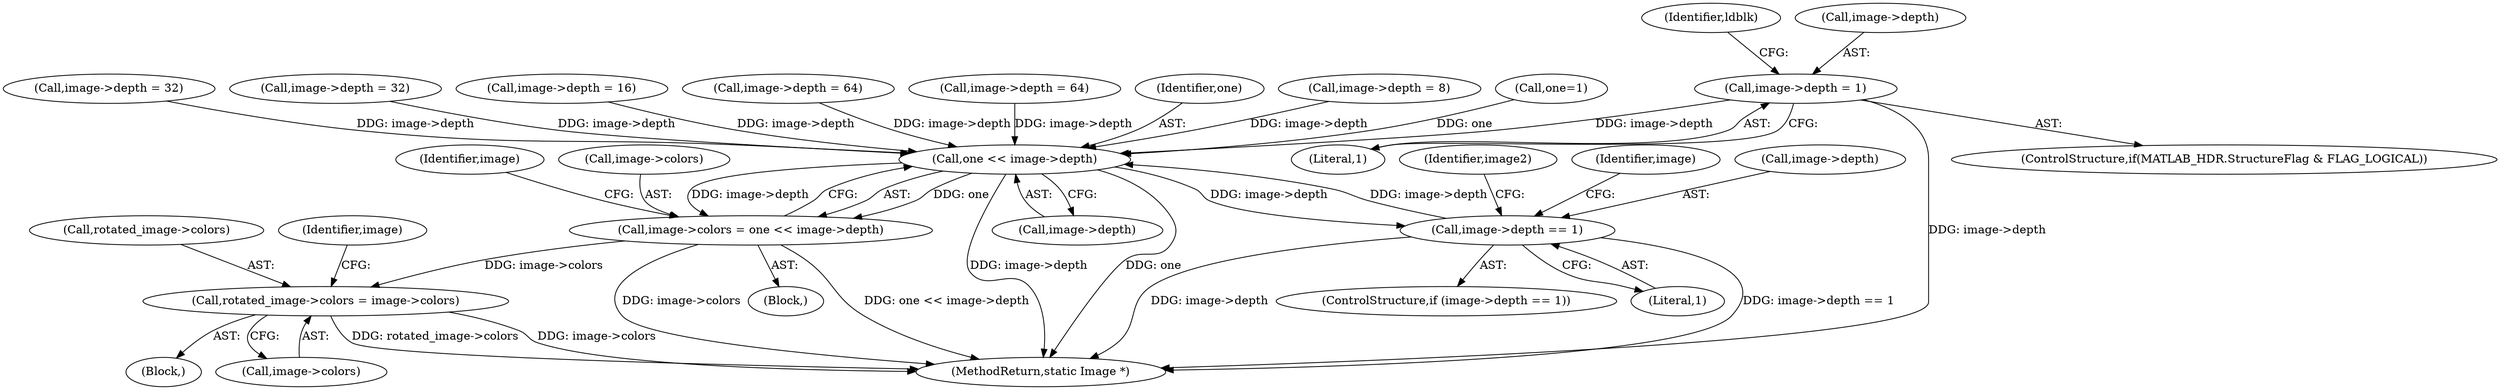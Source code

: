 digraph "0_ImageMagick_f3b483e8b054c50149912523b4773687e18afe25@pointer" {
"1000774" [label="(Call,image->depth = 1)"];
"1000965" [label="(Call,one << image->depth)"];
"1000961" [label="(Call,image->colors = one << image->depth)"];
"1001510" [label="(Call,rotated_image->colors = image->colors)"];
"1001454" [label="(Call,image->depth == 1)"];
"1001458" [label="(Literal,1)"];
"1000768" [label="(ControlStructure,if(MATLAB_HDR.StructureFlag & FLAG_LOGICAL))"];
"1001483" [label="(Block,)"];
"1001466" [label="(Identifier,image2)"];
"1000786" [label="(Identifier,ldblk)"];
"1001453" [label="(ControlStructure,if (image->depth == 1))"];
"1000838" [label="(Call,image->depth = 64)"];
"1000966" [label="(Identifier,one)"];
"1001511" [label="(Call,rotated_image->colors)"];
"1000967" [label="(Call,image->depth)"];
"1000780" [label="(Call,image->depth = 8)"];
"1000382" [label="(Block,)"];
"1001461" [label="(Identifier,image)"];
"1000965" [label="(Call,one << image->depth)"];
"1000775" [label="(Call,image->depth)"];
"1001510" [label="(Call,rotated_image->colors = image->colors)"];
"1000962" [label="(Call,image->colors)"];
"1000778" [label="(Literal,1)"];
"1000958" [label="(Call,one=1)"];
"1001455" [label="(Call,image->depth)"];
"1000818" [label="(Call,image->depth = 32)"];
"1000857" [label="(Call,image->depth = 32)"];
"1000961" [label="(Call,image->colors = one << image->depth)"];
"1000798" [label="(Call,image->depth = 16)"];
"1001519" [label="(Identifier,image)"];
"1001781" [label="(MethodReturn,static Image *)"];
"1000774" [label="(Call,image->depth = 1)"];
"1000974" [label="(Identifier,image)"];
"1001454" [label="(Call,image->depth == 1)"];
"1001514" [label="(Call,image->colors)"];
"1000889" [label="(Call,image->depth = 64)"];
"1000774" -> "1000768"  [label="AST: "];
"1000774" -> "1000778"  [label="CFG: "];
"1000775" -> "1000774"  [label="AST: "];
"1000778" -> "1000774"  [label="AST: "];
"1000786" -> "1000774"  [label="CFG: "];
"1000774" -> "1001781"  [label="DDG: image->depth"];
"1000774" -> "1000965"  [label="DDG: image->depth"];
"1000965" -> "1000961"  [label="AST: "];
"1000965" -> "1000967"  [label="CFG: "];
"1000966" -> "1000965"  [label="AST: "];
"1000967" -> "1000965"  [label="AST: "];
"1000961" -> "1000965"  [label="CFG: "];
"1000965" -> "1001781"  [label="DDG: image->depth"];
"1000965" -> "1001781"  [label="DDG: one"];
"1000965" -> "1000961"  [label="DDG: one"];
"1000965" -> "1000961"  [label="DDG: image->depth"];
"1000958" -> "1000965"  [label="DDG: one"];
"1000857" -> "1000965"  [label="DDG: image->depth"];
"1000780" -> "1000965"  [label="DDG: image->depth"];
"1000889" -> "1000965"  [label="DDG: image->depth"];
"1000798" -> "1000965"  [label="DDG: image->depth"];
"1001454" -> "1000965"  [label="DDG: image->depth"];
"1000818" -> "1000965"  [label="DDG: image->depth"];
"1000838" -> "1000965"  [label="DDG: image->depth"];
"1000965" -> "1001454"  [label="DDG: image->depth"];
"1000961" -> "1000382"  [label="AST: "];
"1000962" -> "1000961"  [label="AST: "];
"1000974" -> "1000961"  [label="CFG: "];
"1000961" -> "1001781"  [label="DDG: one << image->depth"];
"1000961" -> "1001781"  [label="DDG: image->colors"];
"1000961" -> "1001510"  [label="DDG: image->colors"];
"1001510" -> "1001483"  [label="AST: "];
"1001510" -> "1001514"  [label="CFG: "];
"1001511" -> "1001510"  [label="AST: "];
"1001514" -> "1001510"  [label="AST: "];
"1001519" -> "1001510"  [label="CFG: "];
"1001510" -> "1001781"  [label="DDG: rotated_image->colors"];
"1001510" -> "1001781"  [label="DDG: image->colors"];
"1001454" -> "1001453"  [label="AST: "];
"1001454" -> "1001458"  [label="CFG: "];
"1001455" -> "1001454"  [label="AST: "];
"1001458" -> "1001454"  [label="AST: "];
"1001461" -> "1001454"  [label="CFG: "];
"1001466" -> "1001454"  [label="CFG: "];
"1001454" -> "1001781"  [label="DDG: image->depth"];
"1001454" -> "1001781"  [label="DDG: image->depth == 1"];
}
